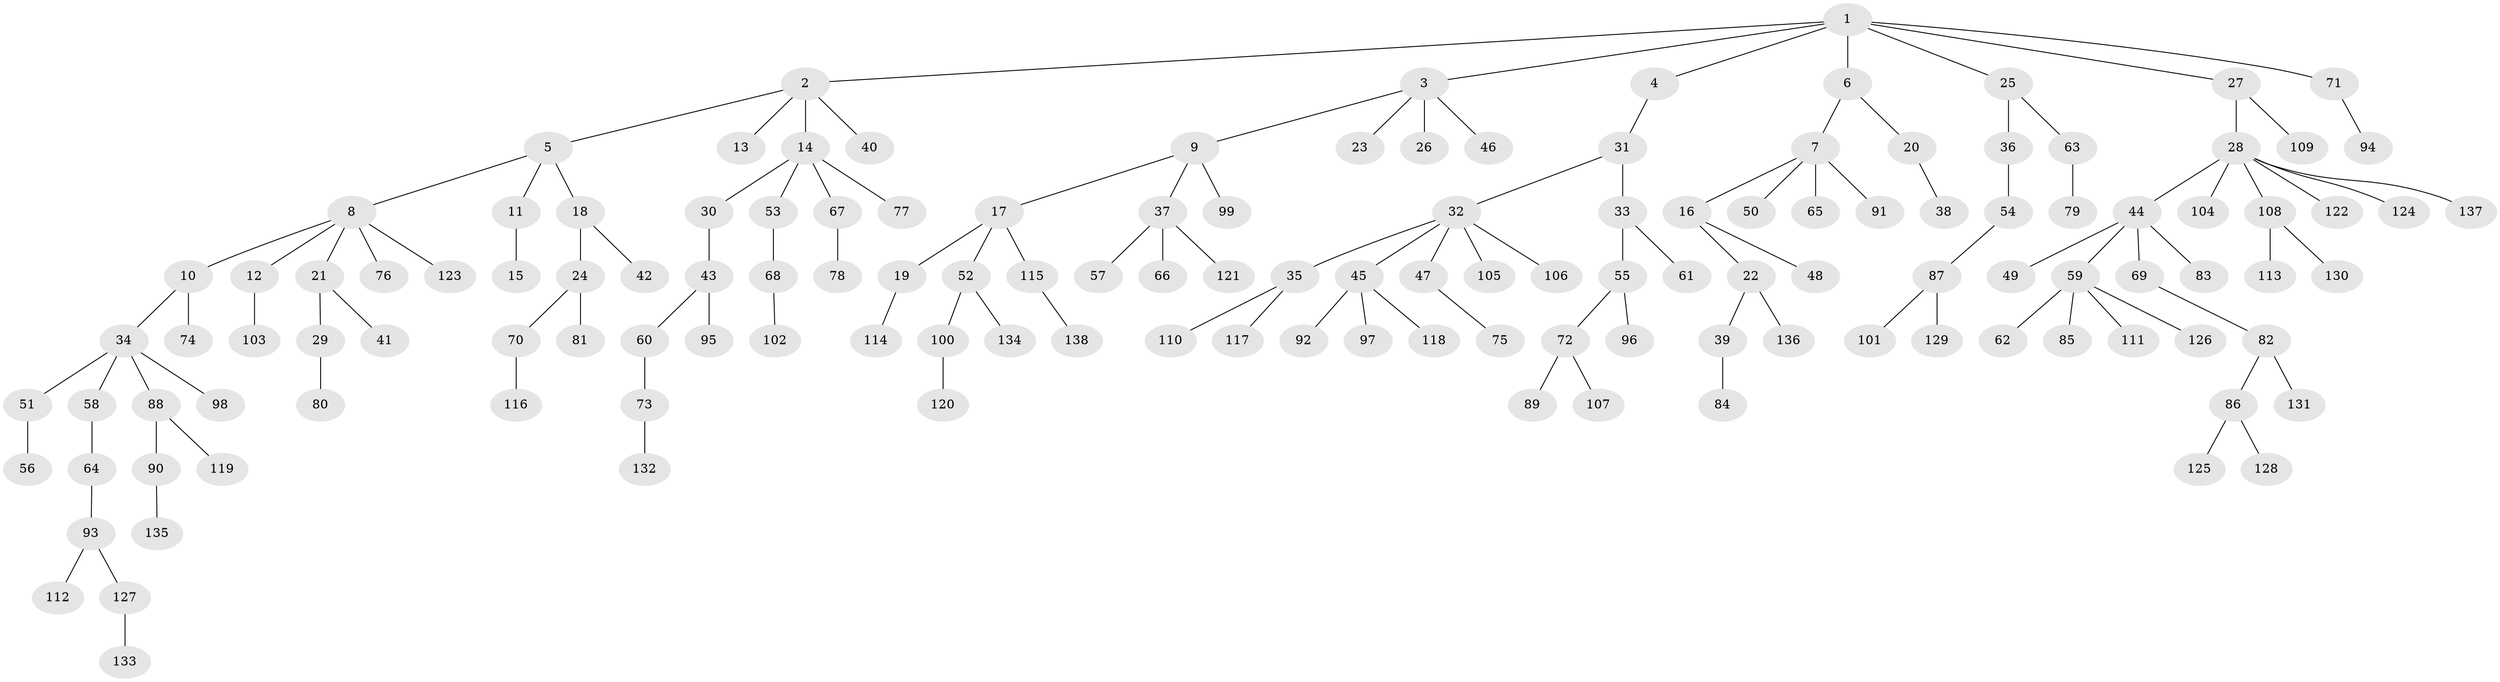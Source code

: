 // coarse degree distribution, {7: 0.010869565217391304, 4: 0.08695652173913043, 2: 0.25, 5: 0.05434782608695652, 3: 0.06521739130434782, 1: 0.5217391304347826, 6: 0.010869565217391304}
// Generated by graph-tools (version 1.1) at 2025/52/02/27/25 19:52:13]
// undirected, 138 vertices, 137 edges
graph export_dot {
graph [start="1"]
  node [color=gray90,style=filled];
  1;
  2;
  3;
  4;
  5;
  6;
  7;
  8;
  9;
  10;
  11;
  12;
  13;
  14;
  15;
  16;
  17;
  18;
  19;
  20;
  21;
  22;
  23;
  24;
  25;
  26;
  27;
  28;
  29;
  30;
  31;
  32;
  33;
  34;
  35;
  36;
  37;
  38;
  39;
  40;
  41;
  42;
  43;
  44;
  45;
  46;
  47;
  48;
  49;
  50;
  51;
  52;
  53;
  54;
  55;
  56;
  57;
  58;
  59;
  60;
  61;
  62;
  63;
  64;
  65;
  66;
  67;
  68;
  69;
  70;
  71;
  72;
  73;
  74;
  75;
  76;
  77;
  78;
  79;
  80;
  81;
  82;
  83;
  84;
  85;
  86;
  87;
  88;
  89;
  90;
  91;
  92;
  93;
  94;
  95;
  96;
  97;
  98;
  99;
  100;
  101;
  102;
  103;
  104;
  105;
  106;
  107;
  108;
  109;
  110;
  111;
  112;
  113;
  114;
  115;
  116;
  117;
  118;
  119;
  120;
  121;
  122;
  123;
  124;
  125;
  126;
  127;
  128;
  129;
  130;
  131;
  132;
  133;
  134;
  135;
  136;
  137;
  138;
  1 -- 2;
  1 -- 3;
  1 -- 4;
  1 -- 6;
  1 -- 25;
  1 -- 27;
  1 -- 71;
  2 -- 5;
  2 -- 13;
  2 -- 14;
  2 -- 40;
  3 -- 9;
  3 -- 23;
  3 -- 26;
  3 -- 46;
  4 -- 31;
  5 -- 8;
  5 -- 11;
  5 -- 18;
  6 -- 7;
  6 -- 20;
  7 -- 16;
  7 -- 50;
  7 -- 65;
  7 -- 91;
  8 -- 10;
  8 -- 12;
  8 -- 21;
  8 -- 76;
  8 -- 123;
  9 -- 17;
  9 -- 37;
  9 -- 99;
  10 -- 34;
  10 -- 74;
  11 -- 15;
  12 -- 103;
  14 -- 30;
  14 -- 53;
  14 -- 67;
  14 -- 77;
  16 -- 22;
  16 -- 48;
  17 -- 19;
  17 -- 52;
  17 -- 115;
  18 -- 24;
  18 -- 42;
  19 -- 114;
  20 -- 38;
  21 -- 29;
  21 -- 41;
  22 -- 39;
  22 -- 136;
  24 -- 70;
  24 -- 81;
  25 -- 36;
  25 -- 63;
  27 -- 28;
  27 -- 109;
  28 -- 44;
  28 -- 104;
  28 -- 108;
  28 -- 122;
  28 -- 124;
  28 -- 137;
  29 -- 80;
  30 -- 43;
  31 -- 32;
  31 -- 33;
  32 -- 35;
  32 -- 45;
  32 -- 47;
  32 -- 105;
  32 -- 106;
  33 -- 55;
  33 -- 61;
  34 -- 51;
  34 -- 58;
  34 -- 88;
  34 -- 98;
  35 -- 110;
  35 -- 117;
  36 -- 54;
  37 -- 57;
  37 -- 66;
  37 -- 121;
  39 -- 84;
  43 -- 60;
  43 -- 95;
  44 -- 49;
  44 -- 59;
  44 -- 69;
  44 -- 83;
  45 -- 92;
  45 -- 97;
  45 -- 118;
  47 -- 75;
  51 -- 56;
  52 -- 100;
  52 -- 134;
  53 -- 68;
  54 -- 87;
  55 -- 72;
  55 -- 96;
  58 -- 64;
  59 -- 62;
  59 -- 85;
  59 -- 111;
  59 -- 126;
  60 -- 73;
  63 -- 79;
  64 -- 93;
  67 -- 78;
  68 -- 102;
  69 -- 82;
  70 -- 116;
  71 -- 94;
  72 -- 89;
  72 -- 107;
  73 -- 132;
  82 -- 86;
  82 -- 131;
  86 -- 125;
  86 -- 128;
  87 -- 101;
  87 -- 129;
  88 -- 90;
  88 -- 119;
  90 -- 135;
  93 -- 112;
  93 -- 127;
  100 -- 120;
  108 -- 113;
  108 -- 130;
  115 -- 138;
  127 -- 133;
}
